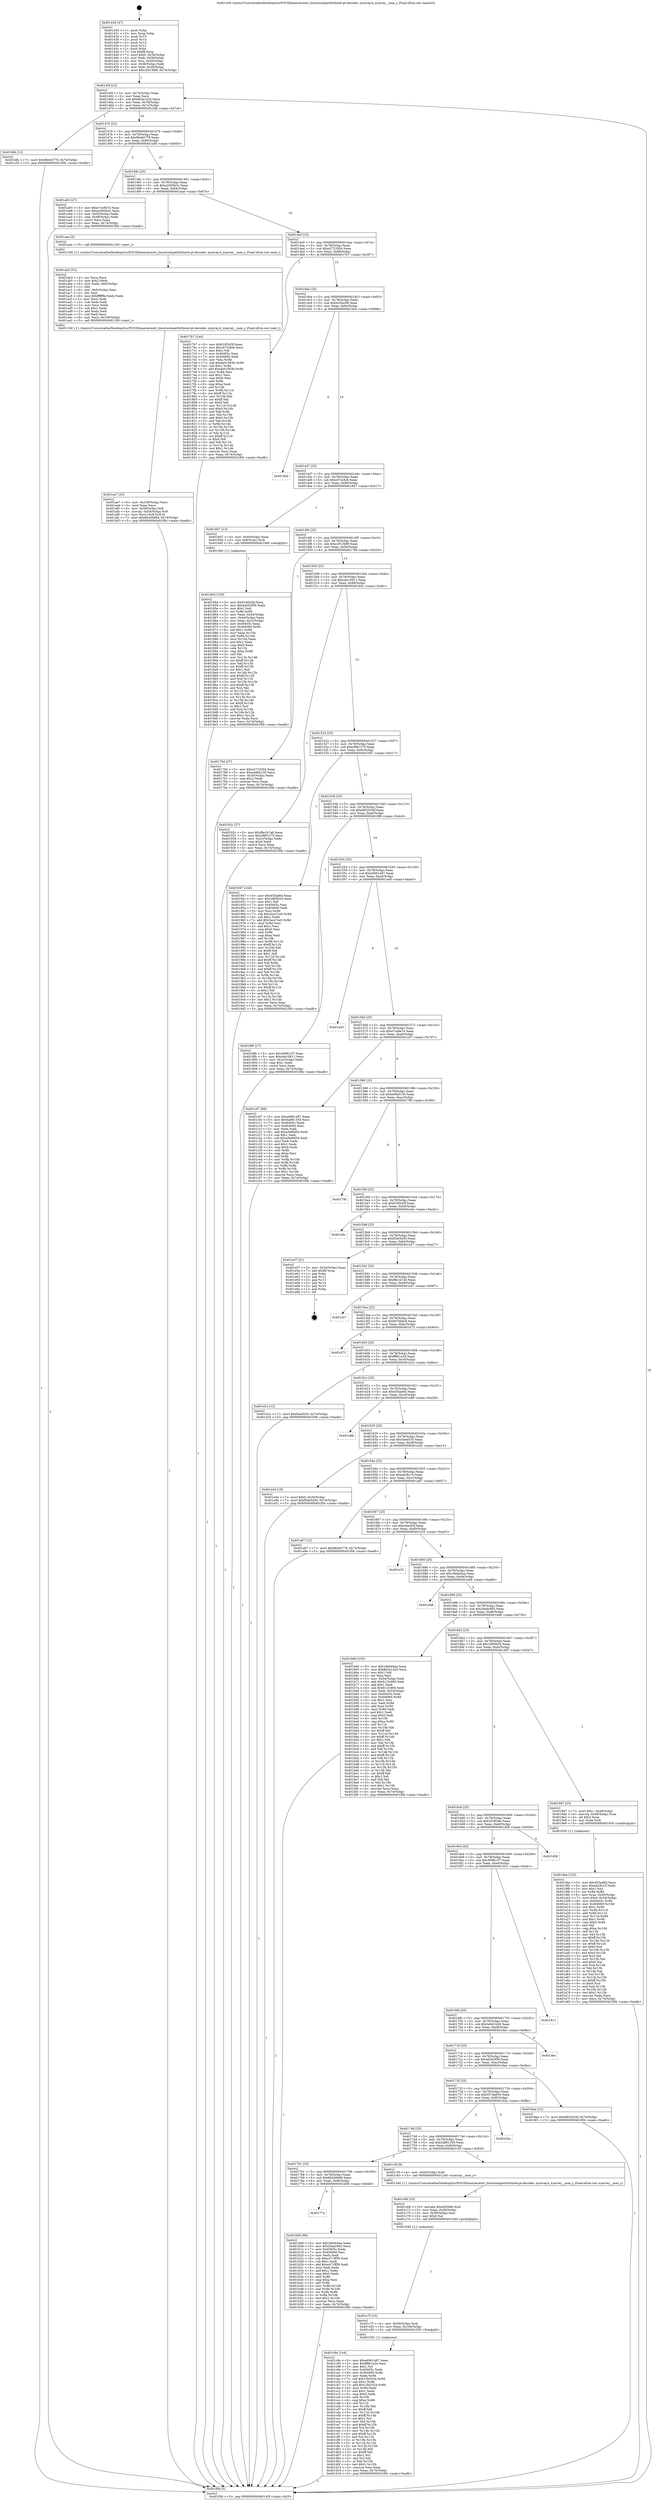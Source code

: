 digraph "0x401430" {
  label = "0x401430 (/mnt/c/Users/mathe/Desktop/tcc/POCII/binaries/extr_linuxtoolsperfutilintel-pt-decoder..xyarray.h_xyarray__max_y_Final-ollvm.out::main(0))"
  labelloc = "t"
  node[shape=record]

  Entry [label="",width=0.3,height=0.3,shape=circle,fillcolor=black,style=filled]
  "0x40145f" [label="{
     0x40145f [23]\l
     | [instrs]\l
     &nbsp;&nbsp;0x40145f \<+3\>: mov -0x74(%rbp),%eax\l
     &nbsp;&nbsp;0x401462 \<+2\>: mov %eax,%ecx\l
     &nbsp;&nbsp;0x401464 \<+6\>: sub $0x8b3e1425,%ecx\l
     &nbsp;&nbsp;0x40146a \<+3\>: mov %eax,-0x78(%rbp)\l
     &nbsp;&nbsp;0x40146d \<+3\>: mov %ecx,-0x7c(%rbp)\l
     &nbsp;&nbsp;0x401470 \<+6\>: je 0000000000401bfb \<main+0x7cb\>\l
  }"]
  "0x401bfb" [label="{
     0x401bfb [12]\l
     | [instrs]\l
     &nbsp;&nbsp;0x401bfb \<+7\>: movl $0x96c64778,-0x74(%rbp)\l
     &nbsp;&nbsp;0x401c02 \<+5\>: jmp 0000000000401f0b \<main+0xadb\>\l
  }"]
  "0x401476" [label="{
     0x401476 [22]\l
     | [instrs]\l
     &nbsp;&nbsp;0x401476 \<+5\>: jmp 000000000040147b \<main+0x4b\>\l
     &nbsp;&nbsp;0x40147b \<+3\>: mov -0x78(%rbp),%eax\l
     &nbsp;&nbsp;0x40147e \<+5\>: sub $0x96c64778,%eax\l
     &nbsp;&nbsp;0x401483 \<+3\>: mov %eax,-0x80(%rbp)\l
     &nbsp;&nbsp;0x401486 \<+6\>: je 0000000000401a93 \<main+0x663\>\l
  }"]
  Exit [label="",width=0.3,height=0.3,shape=circle,fillcolor=black,style=filled,peripheries=2]
  "0x401a93" [label="{
     0x401a93 [27]\l
     | [instrs]\l
     &nbsp;&nbsp;0x401a93 \<+5\>: mov $0xe7ce9e7e,%eax\l
     &nbsp;&nbsp;0x401a98 \<+5\>: mov $0xa2000b3c,%ecx\l
     &nbsp;&nbsp;0x401a9d \<+3\>: mov -0x54(%rbp),%edx\l
     &nbsp;&nbsp;0x401aa0 \<+3\>: cmp -0x48(%rbp),%edx\l
     &nbsp;&nbsp;0x401aa3 \<+3\>: cmovl %ecx,%eax\l
     &nbsp;&nbsp;0x401aa6 \<+3\>: mov %eax,-0x74(%rbp)\l
     &nbsp;&nbsp;0x401aa9 \<+5\>: jmp 0000000000401f0b \<main+0xadb\>\l
  }"]
  "0x40148c" [label="{
     0x40148c [25]\l
     | [instrs]\l
     &nbsp;&nbsp;0x40148c \<+5\>: jmp 0000000000401491 \<main+0x61\>\l
     &nbsp;&nbsp;0x401491 \<+3\>: mov -0x78(%rbp),%eax\l
     &nbsp;&nbsp;0x401494 \<+5\>: sub $0xa2000b3c,%eax\l
     &nbsp;&nbsp;0x401499 \<+6\>: mov %eax,-0x84(%rbp)\l
     &nbsp;&nbsp;0x40149f \<+6\>: je 0000000000401aae \<main+0x67e\>\l
  }"]
  "0x401c8e" [label="{
     0x401c8e [144]\l
     | [instrs]\l
     &nbsp;&nbsp;0x401c8e \<+5\>: mov $0xe6961487,%eax\l
     &nbsp;&nbsp;0x401c93 \<+5\>: mov $0xff8b1a34,%esi\l
     &nbsp;&nbsp;0x401c98 \<+2\>: mov $0x1,%cl\l
     &nbsp;&nbsp;0x401c9a \<+7\>: mov 0x40405c,%edx\l
     &nbsp;&nbsp;0x401ca1 \<+8\>: mov 0x404060,%r8d\l
     &nbsp;&nbsp;0x401ca9 \<+3\>: mov %edx,%r9d\l
     &nbsp;&nbsp;0x401cac \<+7\>: sub $0x15b3324,%r9d\l
     &nbsp;&nbsp;0x401cb3 \<+4\>: sub $0x1,%r9d\l
     &nbsp;&nbsp;0x401cb7 \<+7\>: add $0x15b3324,%r9d\l
     &nbsp;&nbsp;0x401cbe \<+4\>: imul %r9d,%edx\l
     &nbsp;&nbsp;0x401cc2 \<+3\>: and $0x1,%edx\l
     &nbsp;&nbsp;0x401cc5 \<+3\>: cmp $0x0,%edx\l
     &nbsp;&nbsp;0x401cc8 \<+4\>: sete %r10b\l
     &nbsp;&nbsp;0x401ccc \<+4\>: cmp $0xa,%r8d\l
     &nbsp;&nbsp;0x401cd0 \<+4\>: setl %r11b\l
     &nbsp;&nbsp;0x401cd4 \<+3\>: mov %r10b,%bl\l
     &nbsp;&nbsp;0x401cd7 \<+3\>: xor $0xff,%bl\l
     &nbsp;&nbsp;0x401cda \<+3\>: mov %r11b,%r14b\l
     &nbsp;&nbsp;0x401cdd \<+4\>: xor $0xff,%r14b\l
     &nbsp;&nbsp;0x401ce1 \<+3\>: xor $0x1,%cl\l
     &nbsp;&nbsp;0x401ce4 \<+3\>: mov %bl,%r15b\l
     &nbsp;&nbsp;0x401ce7 \<+4\>: and $0xff,%r15b\l
     &nbsp;&nbsp;0x401ceb \<+3\>: and %cl,%r10b\l
     &nbsp;&nbsp;0x401cee \<+3\>: mov %r14b,%r12b\l
     &nbsp;&nbsp;0x401cf1 \<+4\>: and $0xff,%r12b\l
     &nbsp;&nbsp;0x401cf5 \<+3\>: and %cl,%r11b\l
     &nbsp;&nbsp;0x401cf8 \<+3\>: or %r10b,%r15b\l
     &nbsp;&nbsp;0x401cfb \<+3\>: or %r11b,%r12b\l
     &nbsp;&nbsp;0x401cfe \<+3\>: xor %r12b,%r15b\l
     &nbsp;&nbsp;0x401d01 \<+3\>: or %r14b,%bl\l
     &nbsp;&nbsp;0x401d04 \<+3\>: xor $0xff,%bl\l
     &nbsp;&nbsp;0x401d07 \<+3\>: or $0x1,%cl\l
     &nbsp;&nbsp;0x401d0a \<+2\>: and %cl,%bl\l
     &nbsp;&nbsp;0x401d0c \<+3\>: or %bl,%r15b\l
     &nbsp;&nbsp;0x401d0f \<+4\>: test $0x1,%r15b\l
     &nbsp;&nbsp;0x401d13 \<+3\>: cmovne %esi,%eax\l
     &nbsp;&nbsp;0x401d16 \<+3\>: mov %eax,-0x74(%rbp)\l
     &nbsp;&nbsp;0x401d19 \<+5\>: jmp 0000000000401f0b \<main+0xadb\>\l
  }"]
  "0x401aae" [label="{
     0x401aae [5]\l
     | [instrs]\l
     &nbsp;&nbsp;0x401aae \<+5\>: call 0000000000401160 \<next_i\>\l
     | [calls]\l
     &nbsp;&nbsp;0x401160 \{1\} (/mnt/c/Users/mathe/Desktop/tcc/POCII/binaries/extr_linuxtoolsperfutilintel-pt-decoder..xyarray.h_xyarray__max_y_Final-ollvm.out::next_i)\l
  }"]
  "0x4014a5" [label="{
     0x4014a5 [25]\l
     | [instrs]\l
     &nbsp;&nbsp;0x4014a5 \<+5\>: jmp 00000000004014aa \<main+0x7a\>\l
     &nbsp;&nbsp;0x4014aa \<+3\>: mov -0x78(%rbp),%eax\l
     &nbsp;&nbsp;0x4014ad \<+5\>: sub $0xa2723304,%eax\l
     &nbsp;&nbsp;0x4014b2 \<+6\>: mov %eax,-0x88(%rbp)\l
     &nbsp;&nbsp;0x4014b8 \<+6\>: je 00000000004017b7 \<main+0x387\>\l
  }"]
  "0x401c7f" [label="{
     0x401c7f [15]\l
     | [instrs]\l
     &nbsp;&nbsp;0x401c7f \<+4\>: mov -0x50(%rbp),%rdi\l
     &nbsp;&nbsp;0x401c83 \<+6\>: mov %eax,-0x104(%rbp)\l
     &nbsp;&nbsp;0x401c89 \<+5\>: call 0000000000401030 \<free@plt\>\l
     | [calls]\l
     &nbsp;&nbsp;0x401030 \{1\} (unknown)\l
  }"]
  "0x4017b7" [label="{
     0x4017b7 [144]\l
     | [instrs]\l
     &nbsp;&nbsp;0x4017b7 \<+5\>: mov $0xf10f2d3f,%eax\l
     &nbsp;&nbsp;0x4017bc \<+5\>: mov $0xc07cc8c6,%ecx\l
     &nbsp;&nbsp;0x4017c1 \<+2\>: mov $0x1,%dl\l
     &nbsp;&nbsp;0x4017c3 \<+7\>: mov 0x40405c,%esi\l
     &nbsp;&nbsp;0x4017ca \<+7\>: mov 0x404060,%edi\l
     &nbsp;&nbsp;0x4017d1 \<+3\>: mov %esi,%r8d\l
     &nbsp;&nbsp;0x4017d4 \<+7\>: sub $0xab01063b,%r8d\l
     &nbsp;&nbsp;0x4017db \<+4\>: sub $0x1,%r8d\l
     &nbsp;&nbsp;0x4017df \<+7\>: add $0xab01063b,%r8d\l
     &nbsp;&nbsp;0x4017e6 \<+4\>: imul %r8d,%esi\l
     &nbsp;&nbsp;0x4017ea \<+3\>: and $0x1,%esi\l
     &nbsp;&nbsp;0x4017ed \<+3\>: cmp $0x0,%esi\l
     &nbsp;&nbsp;0x4017f0 \<+4\>: sete %r9b\l
     &nbsp;&nbsp;0x4017f4 \<+3\>: cmp $0xa,%edi\l
     &nbsp;&nbsp;0x4017f7 \<+4\>: setl %r10b\l
     &nbsp;&nbsp;0x4017fb \<+3\>: mov %r9b,%r11b\l
     &nbsp;&nbsp;0x4017fe \<+4\>: xor $0xff,%r11b\l
     &nbsp;&nbsp;0x401802 \<+3\>: mov %r10b,%bl\l
     &nbsp;&nbsp;0x401805 \<+3\>: xor $0xff,%bl\l
     &nbsp;&nbsp;0x401808 \<+3\>: xor $0x0,%dl\l
     &nbsp;&nbsp;0x40180b \<+3\>: mov %r11b,%r14b\l
     &nbsp;&nbsp;0x40180e \<+4\>: and $0x0,%r14b\l
     &nbsp;&nbsp;0x401812 \<+3\>: and %dl,%r9b\l
     &nbsp;&nbsp;0x401815 \<+3\>: mov %bl,%r15b\l
     &nbsp;&nbsp;0x401818 \<+4\>: and $0x0,%r15b\l
     &nbsp;&nbsp;0x40181c \<+3\>: and %dl,%r10b\l
     &nbsp;&nbsp;0x40181f \<+3\>: or %r9b,%r14b\l
     &nbsp;&nbsp;0x401822 \<+3\>: or %r10b,%r15b\l
     &nbsp;&nbsp;0x401825 \<+3\>: xor %r15b,%r14b\l
     &nbsp;&nbsp;0x401828 \<+3\>: or %bl,%r11b\l
     &nbsp;&nbsp;0x40182b \<+4\>: xor $0xff,%r11b\l
     &nbsp;&nbsp;0x40182f \<+3\>: or $0x0,%dl\l
     &nbsp;&nbsp;0x401832 \<+3\>: and %dl,%r11b\l
     &nbsp;&nbsp;0x401835 \<+3\>: or %r11b,%r14b\l
     &nbsp;&nbsp;0x401838 \<+4\>: test $0x1,%r14b\l
     &nbsp;&nbsp;0x40183c \<+3\>: cmovne %ecx,%eax\l
     &nbsp;&nbsp;0x40183f \<+3\>: mov %eax,-0x74(%rbp)\l
     &nbsp;&nbsp;0x401842 \<+5\>: jmp 0000000000401f0b \<main+0xadb\>\l
  }"]
  "0x4014be" [label="{
     0x4014be [25]\l
     | [instrs]\l
     &nbsp;&nbsp;0x4014be \<+5\>: jmp 00000000004014c3 \<main+0x93\>\l
     &nbsp;&nbsp;0x4014c3 \<+3\>: mov -0x78(%rbp),%eax\l
     &nbsp;&nbsp;0x4014c6 \<+5\>: sub $0xbcf3ec08,%eax\l
     &nbsp;&nbsp;0x4014cb \<+6\>: mov %eax,-0x8c(%rbp)\l
     &nbsp;&nbsp;0x4014d1 \<+6\>: je 0000000000401dcd \<main+0x99d\>\l
  }"]
  "0x401c68" [label="{
     0x401c68 [23]\l
     | [instrs]\l
     &nbsp;&nbsp;0x401c68 \<+10\>: movabs $0x4020d6,%rdi\l
     &nbsp;&nbsp;0x401c72 \<+3\>: mov %eax,-0x58(%rbp)\l
     &nbsp;&nbsp;0x401c75 \<+3\>: mov -0x58(%rbp),%esi\l
     &nbsp;&nbsp;0x401c78 \<+2\>: mov $0x0,%al\l
     &nbsp;&nbsp;0x401c7a \<+5\>: call 0000000000401040 \<printf@plt\>\l
     | [calls]\l
     &nbsp;&nbsp;0x401040 \{1\} (unknown)\l
  }"]
  "0x401dcd" [label="{
     0x401dcd\l
  }", style=dashed]
  "0x4014d7" [label="{
     0x4014d7 [25]\l
     | [instrs]\l
     &nbsp;&nbsp;0x4014d7 \<+5\>: jmp 00000000004014dc \<main+0xac\>\l
     &nbsp;&nbsp;0x4014dc \<+3\>: mov -0x78(%rbp),%eax\l
     &nbsp;&nbsp;0x4014df \<+5\>: sub $0xc07cc8c6,%eax\l
     &nbsp;&nbsp;0x4014e4 \<+6\>: mov %eax,-0x90(%rbp)\l
     &nbsp;&nbsp;0x4014ea \<+6\>: je 0000000000401847 \<main+0x417\>\l
  }"]
  "0x40177a" [label="{
     0x40177a\l
  }", style=dashed]
  "0x401847" [label="{
     0x401847 [13]\l
     | [instrs]\l
     &nbsp;&nbsp;0x401847 \<+4\>: mov -0x40(%rbp),%rax\l
     &nbsp;&nbsp;0x40184b \<+4\>: mov 0x8(%rax),%rdi\l
     &nbsp;&nbsp;0x40184f \<+5\>: call 0000000000401060 \<atoi@plt\>\l
     | [calls]\l
     &nbsp;&nbsp;0x401060 \{1\} (unknown)\l
  }"]
  "0x4014f0" [label="{
     0x4014f0 [25]\l
     | [instrs]\l
     &nbsp;&nbsp;0x4014f0 \<+5\>: jmp 00000000004014f5 \<main+0xc5\>\l
     &nbsp;&nbsp;0x4014f5 \<+3\>: mov -0x78(%rbp),%eax\l
     &nbsp;&nbsp;0x4014f8 \<+5\>: sub $0xc2913bf9,%eax\l
     &nbsp;&nbsp;0x4014fd \<+6\>: mov %eax,-0x94(%rbp)\l
     &nbsp;&nbsp;0x401503 \<+6\>: je 0000000000401784 \<main+0x354\>\l
  }"]
  "0x401b08" [label="{
     0x401b08 [88]\l
     | [instrs]\l
     &nbsp;&nbsp;0x401b08 \<+5\>: mov $0x18ebb0aa,%eax\l
     &nbsp;&nbsp;0x401b0d \<+5\>: mov $0x29adc993,%ecx\l
     &nbsp;&nbsp;0x401b12 \<+7\>: mov 0x40405c,%edx\l
     &nbsp;&nbsp;0x401b19 \<+7\>: mov 0x404060,%esi\l
     &nbsp;&nbsp;0x401b20 \<+2\>: mov %edx,%edi\l
     &nbsp;&nbsp;0x401b22 \<+6\>: sub $0xe471ff59,%edi\l
     &nbsp;&nbsp;0x401b28 \<+3\>: sub $0x1,%edi\l
     &nbsp;&nbsp;0x401b2b \<+6\>: add $0xe471ff59,%edi\l
     &nbsp;&nbsp;0x401b31 \<+3\>: imul %edi,%edx\l
     &nbsp;&nbsp;0x401b34 \<+3\>: and $0x1,%edx\l
     &nbsp;&nbsp;0x401b37 \<+3\>: cmp $0x0,%edx\l
     &nbsp;&nbsp;0x401b3a \<+4\>: sete %r8b\l
     &nbsp;&nbsp;0x401b3e \<+3\>: cmp $0xa,%esi\l
     &nbsp;&nbsp;0x401b41 \<+4\>: setl %r9b\l
     &nbsp;&nbsp;0x401b45 \<+3\>: mov %r8b,%r10b\l
     &nbsp;&nbsp;0x401b48 \<+3\>: and %r9b,%r10b\l
     &nbsp;&nbsp;0x401b4b \<+3\>: xor %r9b,%r8b\l
     &nbsp;&nbsp;0x401b4e \<+3\>: or %r8b,%r10b\l
     &nbsp;&nbsp;0x401b51 \<+4\>: test $0x1,%r10b\l
     &nbsp;&nbsp;0x401b55 \<+3\>: cmovne %ecx,%eax\l
     &nbsp;&nbsp;0x401b58 \<+3\>: mov %eax,-0x74(%rbp)\l
     &nbsp;&nbsp;0x401b5b \<+5\>: jmp 0000000000401f0b \<main+0xadb\>\l
  }"]
  "0x401784" [label="{
     0x401784 [27]\l
     | [instrs]\l
     &nbsp;&nbsp;0x401784 \<+5\>: mov $0xa2723304,%eax\l
     &nbsp;&nbsp;0x401789 \<+5\>: mov $0xee9bd130,%ecx\l
     &nbsp;&nbsp;0x40178e \<+3\>: mov -0x30(%rbp),%edx\l
     &nbsp;&nbsp;0x401791 \<+3\>: cmp $0x2,%edx\l
     &nbsp;&nbsp;0x401794 \<+3\>: cmovne %ecx,%eax\l
     &nbsp;&nbsp;0x401797 \<+3\>: mov %eax,-0x74(%rbp)\l
     &nbsp;&nbsp;0x40179a \<+5\>: jmp 0000000000401f0b \<main+0xadb\>\l
  }"]
  "0x401509" [label="{
     0x401509 [25]\l
     | [instrs]\l
     &nbsp;&nbsp;0x401509 \<+5\>: jmp 000000000040150e \<main+0xde\>\l
     &nbsp;&nbsp;0x40150e \<+3\>: mov -0x78(%rbp),%eax\l
     &nbsp;&nbsp;0x401511 \<+5\>: sub $0xcde10811,%eax\l
     &nbsp;&nbsp;0x401516 \<+6\>: mov %eax,-0x98(%rbp)\l
     &nbsp;&nbsp;0x40151c \<+6\>: je 000000000040192c \<main+0x4fc\>\l
  }"]
  "0x401f0b" [label="{
     0x401f0b [5]\l
     | [instrs]\l
     &nbsp;&nbsp;0x401f0b \<+5\>: jmp 000000000040145f \<main+0x2f\>\l
  }"]
  "0x401430" [label="{
     0x401430 [47]\l
     | [instrs]\l
     &nbsp;&nbsp;0x401430 \<+1\>: push %rbp\l
     &nbsp;&nbsp;0x401431 \<+3\>: mov %rsp,%rbp\l
     &nbsp;&nbsp;0x401434 \<+2\>: push %r15\l
     &nbsp;&nbsp;0x401436 \<+2\>: push %r14\l
     &nbsp;&nbsp;0x401438 \<+2\>: push %r13\l
     &nbsp;&nbsp;0x40143a \<+2\>: push %r12\l
     &nbsp;&nbsp;0x40143c \<+1\>: push %rbx\l
     &nbsp;&nbsp;0x40143d \<+7\>: sub $0xf8,%rsp\l
     &nbsp;&nbsp;0x401444 \<+7\>: movl $0x0,-0x34(%rbp)\l
     &nbsp;&nbsp;0x40144b \<+3\>: mov %edi,-0x38(%rbp)\l
     &nbsp;&nbsp;0x40144e \<+4\>: mov %rsi,-0x40(%rbp)\l
     &nbsp;&nbsp;0x401452 \<+3\>: mov -0x38(%rbp),%edi\l
     &nbsp;&nbsp;0x401455 \<+3\>: mov %edi,-0x30(%rbp)\l
     &nbsp;&nbsp;0x401458 \<+7\>: movl $0xc2913bf9,-0x74(%rbp)\l
  }"]
  "0x401854" [label="{
     0x401854 [150]\l
     | [instrs]\l
     &nbsp;&nbsp;0x401854 \<+5\>: mov $0xf10f2d3f,%ecx\l
     &nbsp;&nbsp;0x401859 \<+5\>: mov $0x4d2b3f59,%edx\l
     &nbsp;&nbsp;0x40185e \<+3\>: mov $0x1,%sil\l
     &nbsp;&nbsp;0x401861 \<+3\>: xor %r8d,%r8d\l
     &nbsp;&nbsp;0x401864 \<+3\>: mov %eax,-0x44(%rbp)\l
     &nbsp;&nbsp;0x401867 \<+3\>: mov -0x44(%rbp),%eax\l
     &nbsp;&nbsp;0x40186a \<+3\>: mov %eax,-0x2c(%rbp)\l
     &nbsp;&nbsp;0x40186d \<+7\>: mov 0x40405c,%eax\l
     &nbsp;&nbsp;0x401874 \<+8\>: mov 0x404060,%r9d\l
     &nbsp;&nbsp;0x40187c \<+4\>: sub $0x1,%r8d\l
     &nbsp;&nbsp;0x401880 \<+3\>: mov %eax,%r10d\l
     &nbsp;&nbsp;0x401883 \<+3\>: add %r8d,%r10d\l
     &nbsp;&nbsp;0x401886 \<+4\>: imul %r10d,%eax\l
     &nbsp;&nbsp;0x40188a \<+3\>: and $0x1,%eax\l
     &nbsp;&nbsp;0x40188d \<+3\>: cmp $0x0,%eax\l
     &nbsp;&nbsp;0x401890 \<+4\>: sete %r11b\l
     &nbsp;&nbsp;0x401894 \<+4\>: cmp $0xa,%r9d\l
     &nbsp;&nbsp;0x401898 \<+3\>: setl %bl\l
     &nbsp;&nbsp;0x40189b \<+3\>: mov %r11b,%r14b\l
     &nbsp;&nbsp;0x40189e \<+4\>: xor $0xff,%r14b\l
     &nbsp;&nbsp;0x4018a2 \<+3\>: mov %bl,%r15b\l
     &nbsp;&nbsp;0x4018a5 \<+4\>: xor $0xff,%r15b\l
     &nbsp;&nbsp;0x4018a9 \<+4\>: xor $0x1,%sil\l
     &nbsp;&nbsp;0x4018ad \<+3\>: mov %r14b,%r12b\l
     &nbsp;&nbsp;0x4018b0 \<+4\>: and $0xff,%r12b\l
     &nbsp;&nbsp;0x4018b4 \<+3\>: and %sil,%r11b\l
     &nbsp;&nbsp;0x4018b7 \<+3\>: mov %r15b,%r13b\l
     &nbsp;&nbsp;0x4018ba \<+4\>: and $0xff,%r13b\l
     &nbsp;&nbsp;0x4018be \<+3\>: and %sil,%bl\l
     &nbsp;&nbsp;0x4018c1 \<+3\>: or %r11b,%r12b\l
     &nbsp;&nbsp;0x4018c4 \<+3\>: or %bl,%r13b\l
     &nbsp;&nbsp;0x4018c7 \<+3\>: xor %r13b,%r12b\l
     &nbsp;&nbsp;0x4018ca \<+3\>: or %r15b,%r14b\l
     &nbsp;&nbsp;0x4018cd \<+4\>: xor $0xff,%r14b\l
     &nbsp;&nbsp;0x4018d1 \<+4\>: or $0x1,%sil\l
     &nbsp;&nbsp;0x4018d5 \<+3\>: and %sil,%r14b\l
     &nbsp;&nbsp;0x4018d8 \<+3\>: or %r14b,%r12b\l
     &nbsp;&nbsp;0x4018db \<+4\>: test $0x1,%r12b\l
     &nbsp;&nbsp;0x4018df \<+3\>: cmovne %edx,%ecx\l
     &nbsp;&nbsp;0x4018e2 \<+3\>: mov %ecx,-0x74(%rbp)\l
     &nbsp;&nbsp;0x4018e5 \<+5\>: jmp 0000000000401f0b \<main+0xadb\>\l
  }"]
  "0x401761" [label="{
     0x401761 [25]\l
     | [instrs]\l
     &nbsp;&nbsp;0x401761 \<+5\>: jmp 0000000000401766 \<main+0x336\>\l
     &nbsp;&nbsp;0x401766 \<+3\>: mov -0x78(%rbp),%eax\l
     &nbsp;&nbsp;0x401769 \<+5\>: sub $0x6b43669d,%eax\l
     &nbsp;&nbsp;0x40176e \<+6\>: mov %eax,-0xf8(%rbp)\l
     &nbsp;&nbsp;0x401774 \<+6\>: je 0000000000401b08 \<main+0x6d8\>\l
  }"]
  "0x40192c" [label="{
     0x40192c [27]\l
     | [instrs]\l
     &nbsp;&nbsp;0x40192c \<+5\>: mov $0xf8e1b7a6,%eax\l
     &nbsp;&nbsp;0x401931 \<+5\>: mov $0xcf981375,%ecx\l
     &nbsp;&nbsp;0x401936 \<+3\>: mov -0x2c(%rbp),%edx\l
     &nbsp;&nbsp;0x401939 \<+3\>: cmp $0x0,%edx\l
     &nbsp;&nbsp;0x40193c \<+3\>: cmove %ecx,%eax\l
     &nbsp;&nbsp;0x40193f \<+3\>: mov %eax,-0x74(%rbp)\l
     &nbsp;&nbsp;0x401942 \<+5\>: jmp 0000000000401f0b \<main+0xadb\>\l
  }"]
  "0x401522" [label="{
     0x401522 [25]\l
     | [instrs]\l
     &nbsp;&nbsp;0x401522 \<+5\>: jmp 0000000000401527 \<main+0xf7\>\l
     &nbsp;&nbsp;0x401527 \<+3\>: mov -0x78(%rbp),%eax\l
     &nbsp;&nbsp;0x40152a \<+5\>: sub $0xcf981375,%eax\l
     &nbsp;&nbsp;0x40152f \<+6\>: mov %eax,-0x9c(%rbp)\l
     &nbsp;&nbsp;0x401535 \<+6\>: je 0000000000401947 \<main+0x517\>\l
  }"]
  "0x401c5f" [label="{
     0x401c5f [9]\l
     | [instrs]\l
     &nbsp;&nbsp;0x401c5f \<+4\>: mov -0x50(%rbp),%rdi\l
     &nbsp;&nbsp;0x401c63 \<+5\>: call 0000000000401240 \<xyarray__max_y\>\l
     | [calls]\l
     &nbsp;&nbsp;0x401240 \{1\} (/mnt/c/Users/mathe/Desktop/tcc/POCII/binaries/extr_linuxtoolsperfutilintel-pt-decoder..xyarray.h_xyarray__max_y_Final-ollvm.out::xyarray__max_y)\l
  }"]
  "0x401947" [label="{
     0x401947 [144]\l
     | [instrs]\l
     &nbsp;&nbsp;0x401947 \<+5\>: mov $0x455ad6d,%eax\l
     &nbsp;&nbsp;0x40194c \<+5\>: mov $0x2df5fd34,%ecx\l
     &nbsp;&nbsp;0x401951 \<+2\>: mov $0x1,%dl\l
     &nbsp;&nbsp;0x401953 \<+7\>: mov 0x40405c,%esi\l
     &nbsp;&nbsp;0x40195a \<+7\>: mov 0x404060,%edi\l
     &nbsp;&nbsp;0x401961 \<+3\>: mov %esi,%r8d\l
     &nbsp;&nbsp;0x401964 \<+7\>: sub $0x3ace7ce0,%r8d\l
     &nbsp;&nbsp;0x40196b \<+4\>: sub $0x1,%r8d\l
     &nbsp;&nbsp;0x40196f \<+7\>: add $0x3ace7ce0,%r8d\l
     &nbsp;&nbsp;0x401976 \<+4\>: imul %r8d,%esi\l
     &nbsp;&nbsp;0x40197a \<+3\>: and $0x1,%esi\l
     &nbsp;&nbsp;0x40197d \<+3\>: cmp $0x0,%esi\l
     &nbsp;&nbsp;0x401980 \<+4\>: sete %r9b\l
     &nbsp;&nbsp;0x401984 \<+3\>: cmp $0xa,%edi\l
     &nbsp;&nbsp;0x401987 \<+4\>: setl %r10b\l
     &nbsp;&nbsp;0x40198b \<+3\>: mov %r9b,%r11b\l
     &nbsp;&nbsp;0x40198e \<+4\>: xor $0xff,%r11b\l
     &nbsp;&nbsp;0x401992 \<+3\>: mov %r10b,%bl\l
     &nbsp;&nbsp;0x401995 \<+3\>: xor $0xff,%bl\l
     &nbsp;&nbsp;0x401998 \<+3\>: xor $0x1,%dl\l
     &nbsp;&nbsp;0x40199b \<+3\>: mov %r11b,%r14b\l
     &nbsp;&nbsp;0x40199e \<+4\>: and $0xff,%r14b\l
     &nbsp;&nbsp;0x4019a2 \<+3\>: and %dl,%r9b\l
     &nbsp;&nbsp;0x4019a5 \<+3\>: mov %bl,%r15b\l
     &nbsp;&nbsp;0x4019a8 \<+4\>: and $0xff,%r15b\l
     &nbsp;&nbsp;0x4019ac \<+3\>: and %dl,%r10b\l
     &nbsp;&nbsp;0x4019af \<+3\>: or %r9b,%r14b\l
     &nbsp;&nbsp;0x4019b2 \<+3\>: or %r10b,%r15b\l
     &nbsp;&nbsp;0x4019b5 \<+3\>: xor %r15b,%r14b\l
     &nbsp;&nbsp;0x4019b8 \<+3\>: or %bl,%r11b\l
     &nbsp;&nbsp;0x4019bb \<+4\>: xor $0xff,%r11b\l
     &nbsp;&nbsp;0x4019bf \<+3\>: or $0x1,%dl\l
     &nbsp;&nbsp;0x4019c2 \<+3\>: and %dl,%r11b\l
     &nbsp;&nbsp;0x4019c5 \<+3\>: or %r11b,%r14b\l
     &nbsp;&nbsp;0x4019c8 \<+4\>: test $0x1,%r14b\l
     &nbsp;&nbsp;0x4019cc \<+3\>: cmovne %ecx,%eax\l
     &nbsp;&nbsp;0x4019cf \<+3\>: mov %eax,-0x74(%rbp)\l
     &nbsp;&nbsp;0x4019d2 \<+5\>: jmp 0000000000401f0b \<main+0xadb\>\l
  }"]
  "0x40153b" [label="{
     0x40153b [25]\l
     | [instrs]\l
     &nbsp;&nbsp;0x40153b \<+5\>: jmp 0000000000401540 \<main+0x110\>\l
     &nbsp;&nbsp;0x401540 \<+3\>: mov -0x78(%rbp),%eax\l
     &nbsp;&nbsp;0x401543 \<+5\>: sub $0xd832034f,%eax\l
     &nbsp;&nbsp;0x401548 \<+6\>: mov %eax,-0xa0(%rbp)\l
     &nbsp;&nbsp;0x40154e \<+6\>: je 00000000004018f6 \<main+0x4c6\>\l
  }"]
  "0x401748" [label="{
     0x401748 [25]\l
     | [instrs]\l
     &nbsp;&nbsp;0x401748 \<+5\>: jmp 000000000040174d \<main+0x31d\>\l
     &nbsp;&nbsp;0x40174d \<+3\>: mov -0x78(%rbp),%eax\l
     &nbsp;&nbsp;0x401750 \<+5\>: sub $0x5a891330,%eax\l
     &nbsp;&nbsp;0x401755 \<+6\>: mov %eax,-0xf4(%rbp)\l
     &nbsp;&nbsp;0x40175b \<+6\>: je 0000000000401c5f \<main+0x82f\>\l
  }"]
  "0x4018f6" [label="{
     0x4018f6 [27]\l
     | [instrs]\l
     &nbsp;&nbsp;0x4018f6 \<+5\>: mov $0x3696c1f7,%eax\l
     &nbsp;&nbsp;0x4018fb \<+5\>: mov $0xcde10811,%ecx\l
     &nbsp;&nbsp;0x401900 \<+3\>: mov -0x2c(%rbp),%edx\l
     &nbsp;&nbsp;0x401903 \<+3\>: cmp $0x1,%edx\l
     &nbsp;&nbsp;0x401906 \<+3\>: cmovl %ecx,%eax\l
     &nbsp;&nbsp;0x401909 \<+3\>: mov %eax,-0x74(%rbp)\l
     &nbsp;&nbsp;0x40190c \<+5\>: jmp 0000000000401f0b \<main+0xadb\>\l
  }"]
  "0x401554" [label="{
     0x401554 [25]\l
     | [instrs]\l
     &nbsp;&nbsp;0x401554 \<+5\>: jmp 0000000000401559 \<main+0x129\>\l
     &nbsp;&nbsp;0x401559 \<+3\>: mov -0x78(%rbp),%eax\l
     &nbsp;&nbsp;0x40155c \<+5\>: sub $0xe6961487,%eax\l
     &nbsp;&nbsp;0x401561 \<+6\>: mov %eax,-0xa4(%rbp)\l
     &nbsp;&nbsp;0x401567 \<+6\>: je 0000000000401ed5 \<main+0xaa5\>\l
  }"]
  "0x401d2a" [label="{
     0x401d2a\l
  }", style=dashed]
  "0x401ed5" [label="{
     0x401ed5\l
  }", style=dashed]
  "0x40156d" [label="{
     0x40156d [25]\l
     | [instrs]\l
     &nbsp;&nbsp;0x40156d \<+5\>: jmp 0000000000401572 \<main+0x142\>\l
     &nbsp;&nbsp;0x401572 \<+3\>: mov -0x78(%rbp),%eax\l
     &nbsp;&nbsp;0x401575 \<+5\>: sub $0xe7ce9e7e,%eax\l
     &nbsp;&nbsp;0x40157a \<+6\>: mov %eax,-0xa8(%rbp)\l
     &nbsp;&nbsp;0x401580 \<+6\>: je 0000000000401c07 \<main+0x7d7\>\l
  }"]
  "0x401ae7" [label="{
     0x401ae7 [33]\l
     | [instrs]\l
     &nbsp;&nbsp;0x401ae7 \<+6\>: mov -0x100(%rbp),%ecx\l
     &nbsp;&nbsp;0x401aed \<+3\>: imul %eax,%ecx\l
     &nbsp;&nbsp;0x401af0 \<+4\>: mov -0x50(%rbp),%r8\l
     &nbsp;&nbsp;0x401af4 \<+4\>: movslq -0x54(%rbp),%r9\l
     &nbsp;&nbsp;0x401af8 \<+4\>: mov %ecx,(%r8,%r9,4)\l
     &nbsp;&nbsp;0x401afc \<+7\>: movl $0x6b43669d,-0x74(%rbp)\l
     &nbsp;&nbsp;0x401b03 \<+5\>: jmp 0000000000401f0b \<main+0xadb\>\l
  }"]
  "0x401c07" [label="{
     0x401c07 [88]\l
     | [instrs]\l
     &nbsp;&nbsp;0x401c07 \<+5\>: mov $0xe6961487,%eax\l
     &nbsp;&nbsp;0x401c0c \<+5\>: mov $0x5a891330,%ecx\l
     &nbsp;&nbsp;0x401c11 \<+7\>: mov 0x40405c,%edx\l
     &nbsp;&nbsp;0x401c18 \<+7\>: mov 0x404060,%esi\l
     &nbsp;&nbsp;0x401c1f \<+2\>: mov %edx,%edi\l
     &nbsp;&nbsp;0x401c21 \<+6\>: add $0xa5e6fd54,%edi\l
     &nbsp;&nbsp;0x401c27 \<+3\>: sub $0x1,%edi\l
     &nbsp;&nbsp;0x401c2a \<+6\>: sub $0xa5e6fd54,%edi\l
     &nbsp;&nbsp;0x401c30 \<+3\>: imul %edi,%edx\l
     &nbsp;&nbsp;0x401c33 \<+3\>: and $0x1,%edx\l
     &nbsp;&nbsp;0x401c36 \<+3\>: cmp $0x0,%edx\l
     &nbsp;&nbsp;0x401c39 \<+4\>: sete %r8b\l
     &nbsp;&nbsp;0x401c3d \<+3\>: cmp $0xa,%esi\l
     &nbsp;&nbsp;0x401c40 \<+4\>: setl %r9b\l
     &nbsp;&nbsp;0x401c44 \<+3\>: mov %r8b,%r10b\l
     &nbsp;&nbsp;0x401c47 \<+3\>: and %r9b,%r10b\l
     &nbsp;&nbsp;0x401c4a \<+3\>: xor %r9b,%r8b\l
     &nbsp;&nbsp;0x401c4d \<+3\>: or %r8b,%r10b\l
     &nbsp;&nbsp;0x401c50 \<+4\>: test $0x1,%r10b\l
     &nbsp;&nbsp;0x401c54 \<+3\>: cmovne %ecx,%eax\l
     &nbsp;&nbsp;0x401c57 \<+3\>: mov %eax,-0x74(%rbp)\l
     &nbsp;&nbsp;0x401c5a \<+5\>: jmp 0000000000401f0b \<main+0xadb\>\l
  }"]
  "0x401586" [label="{
     0x401586 [25]\l
     | [instrs]\l
     &nbsp;&nbsp;0x401586 \<+5\>: jmp 000000000040158b \<main+0x15b\>\l
     &nbsp;&nbsp;0x40158b \<+3\>: mov -0x78(%rbp),%eax\l
     &nbsp;&nbsp;0x40158e \<+5\>: sub $0xee9bd130,%eax\l
     &nbsp;&nbsp;0x401593 \<+6\>: mov %eax,-0xac(%rbp)\l
     &nbsp;&nbsp;0x401599 \<+6\>: je 000000000040179f \<main+0x36f\>\l
  }"]
  "0x401ab3" [label="{
     0x401ab3 [52]\l
     | [instrs]\l
     &nbsp;&nbsp;0x401ab3 \<+2\>: xor %ecx,%ecx\l
     &nbsp;&nbsp;0x401ab5 \<+5\>: mov $0x2,%edx\l
     &nbsp;&nbsp;0x401aba \<+6\>: mov %edx,-0xfc(%rbp)\l
     &nbsp;&nbsp;0x401ac0 \<+1\>: cltd\l
     &nbsp;&nbsp;0x401ac1 \<+6\>: mov -0xfc(%rbp),%esi\l
     &nbsp;&nbsp;0x401ac7 \<+2\>: idiv %esi\l
     &nbsp;&nbsp;0x401ac9 \<+6\>: imul $0xfffffffe,%edx,%edx\l
     &nbsp;&nbsp;0x401acf \<+2\>: mov %ecx,%edi\l
     &nbsp;&nbsp;0x401ad1 \<+2\>: sub %edx,%edi\l
     &nbsp;&nbsp;0x401ad3 \<+2\>: mov %ecx,%edx\l
     &nbsp;&nbsp;0x401ad5 \<+3\>: sub $0x1,%edx\l
     &nbsp;&nbsp;0x401ad8 \<+2\>: add %edx,%edi\l
     &nbsp;&nbsp;0x401ada \<+2\>: sub %edi,%ecx\l
     &nbsp;&nbsp;0x401adc \<+6\>: mov %ecx,-0x100(%rbp)\l
     &nbsp;&nbsp;0x401ae2 \<+5\>: call 0000000000401160 \<next_i\>\l
     | [calls]\l
     &nbsp;&nbsp;0x401160 \{1\} (/mnt/c/Users/mathe/Desktop/tcc/POCII/binaries/extr_linuxtoolsperfutilintel-pt-decoder..xyarray.h_xyarray__max_y_Final-ollvm.out::next_i)\l
  }"]
  "0x40179f" [label="{
     0x40179f\l
  }", style=dashed]
  "0x40159f" [label="{
     0x40159f [25]\l
     | [instrs]\l
     &nbsp;&nbsp;0x40159f \<+5\>: jmp 00000000004015a4 \<main+0x174\>\l
     &nbsp;&nbsp;0x4015a4 \<+3\>: mov -0x78(%rbp),%eax\l
     &nbsp;&nbsp;0x4015a7 \<+5\>: sub $0xf10f2d3f,%eax\l
     &nbsp;&nbsp;0x4015ac \<+6\>: mov %eax,-0xb0(%rbp)\l
     &nbsp;&nbsp;0x4015b2 \<+6\>: je 0000000000401e6c \<main+0xa3c\>\l
  }"]
  "0x4019ee" [label="{
     0x4019ee [153]\l
     | [instrs]\l
     &nbsp;&nbsp;0x4019ee \<+5\>: mov $0x455ad6d,%ecx\l
     &nbsp;&nbsp;0x4019f3 \<+5\>: mov $0xab28c15,%edx\l
     &nbsp;&nbsp;0x4019f8 \<+3\>: mov $0x1,%sil\l
     &nbsp;&nbsp;0x4019fb \<+3\>: xor %r8d,%r8d\l
     &nbsp;&nbsp;0x4019fe \<+4\>: mov %rax,-0x50(%rbp)\l
     &nbsp;&nbsp;0x401a02 \<+7\>: movl $0x0,-0x54(%rbp)\l
     &nbsp;&nbsp;0x401a09 \<+8\>: mov 0x40405c,%r9d\l
     &nbsp;&nbsp;0x401a11 \<+8\>: mov 0x404060,%r10d\l
     &nbsp;&nbsp;0x401a19 \<+4\>: sub $0x1,%r8d\l
     &nbsp;&nbsp;0x401a1d \<+3\>: mov %r9d,%r11d\l
     &nbsp;&nbsp;0x401a20 \<+3\>: add %r8d,%r11d\l
     &nbsp;&nbsp;0x401a23 \<+4\>: imul %r11d,%r9d\l
     &nbsp;&nbsp;0x401a27 \<+4\>: and $0x1,%r9d\l
     &nbsp;&nbsp;0x401a2b \<+4\>: cmp $0x0,%r9d\l
     &nbsp;&nbsp;0x401a2f \<+3\>: sete %bl\l
     &nbsp;&nbsp;0x401a32 \<+4\>: cmp $0xa,%r10d\l
     &nbsp;&nbsp;0x401a36 \<+4\>: setl %r14b\l
     &nbsp;&nbsp;0x401a3a \<+3\>: mov %bl,%r15b\l
     &nbsp;&nbsp;0x401a3d \<+4\>: xor $0xff,%r15b\l
     &nbsp;&nbsp;0x401a41 \<+3\>: mov %r14b,%r12b\l
     &nbsp;&nbsp;0x401a44 \<+4\>: xor $0xff,%r12b\l
     &nbsp;&nbsp;0x401a48 \<+4\>: xor $0x0,%sil\l
     &nbsp;&nbsp;0x401a4c \<+3\>: mov %r15b,%r13b\l
     &nbsp;&nbsp;0x401a4f \<+4\>: and $0x0,%r13b\l
     &nbsp;&nbsp;0x401a53 \<+3\>: and %sil,%bl\l
     &nbsp;&nbsp;0x401a56 \<+3\>: mov %r12b,%al\l
     &nbsp;&nbsp;0x401a59 \<+2\>: and $0x0,%al\l
     &nbsp;&nbsp;0x401a5b \<+3\>: and %sil,%r14b\l
     &nbsp;&nbsp;0x401a5e \<+3\>: or %bl,%r13b\l
     &nbsp;&nbsp;0x401a61 \<+3\>: or %r14b,%al\l
     &nbsp;&nbsp;0x401a64 \<+3\>: xor %al,%r13b\l
     &nbsp;&nbsp;0x401a67 \<+3\>: or %r12b,%r15b\l
     &nbsp;&nbsp;0x401a6a \<+4\>: xor $0xff,%r15b\l
     &nbsp;&nbsp;0x401a6e \<+4\>: or $0x0,%sil\l
     &nbsp;&nbsp;0x401a72 \<+3\>: and %sil,%r15b\l
     &nbsp;&nbsp;0x401a75 \<+3\>: or %r15b,%r13b\l
     &nbsp;&nbsp;0x401a78 \<+4\>: test $0x1,%r13b\l
     &nbsp;&nbsp;0x401a7c \<+3\>: cmovne %edx,%ecx\l
     &nbsp;&nbsp;0x401a7f \<+3\>: mov %ecx,-0x74(%rbp)\l
     &nbsp;&nbsp;0x401a82 \<+5\>: jmp 0000000000401f0b \<main+0xadb\>\l
  }"]
  "0x401e6c" [label="{
     0x401e6c\l
  }", style=dashed]
  "0x4015b8" [label="{
     0x4015b8 [25]\l
     | [instrs]\l
     &nbsp;&nbsp;0x4015b8 \<+5\>: jmp 00000000004015bd \<main+0x18d\>\l
     &nbsp;&nbsp;0x4015bd \<+3\>: mov -0x78(%rbp),%eax\l
     &nbsp;&nbsp;0x4015c0 \<+5\>: sub $0xf5de5d30,%eax\l
     &nbsp;&nbsp;0x4015c5 \<+6\>: mov %eax,-0xb4(%rbp)\l
     &nbsp;&nbsp;0x4015cb \<+6\>: je 0000000000401e57 \<main+0xa27\>\l
  }"]
  "0x40172f" [label="{
     0x40172f [25]\l
     | [instrs]\l
     &nbsp;&nbsp;0x40172f \<+5\>: jmp 0000000000401734 \<main+0x304\>\l
     &nbsp;&nbsp;0x401734 \<+3\>: mov -0x78(%rbp),%eax\l
     &nbsp;&nbsp;0x401737 \<+5\>: sub $0x557da830,%eax\l
     &nbsp;&nbsp;0x40173c \<+6\>: mov %eax,-0xf0(%rbp)\l
     &nbsp;&nbsp;0x401742 \<+6\>: je 0000000000401d2a \<main+0x8fa\>\l
  }"]
  "0x401e57" [label="{
     0x401e57 [21]\l
     | [instrs]\l
     &nbsp;&nbsp;0x401e57 \<+3\>: mov -0x34(%rbp),%eax\l
     &nbsp;&nbsp;0x401e5a \<+7\>: add $0xf8,%rsp\l
     &nbsp;&nbsp;0x401e61 \<+1\>: pop %rbx\l
     &nbsp;&nbsp;0x401e62 \<+2\>: pop %r12\l
     &nbsp;&nbsp;0x401e64 \<+2\>: pop %r13\l
     &nbsp;&nbsp;0x401e66 \<+2\>: pop %r14\l
     &nbsp;&nbsp;0x401e68 \<+2\>: pop %r15\l
     &nbsp;&nbsp;0x401e6a \<+1\>: pop %rbp\l
     &nbsp;&nbsp;0x401e6b \<+1\>: ret\l
  }"]
  "0x4015d1" [label="{
     0x4015d1 [25]\l
     | [instrs]\l
     &nbsp;&nbsp;0x4015d1 \<+5\>: jmp 00000000004015d6 \<main+0x1a6\>\l
     &nbsp;&nbsp;0x4015d6 \<+3\>: mov -0x78(%rbp),%eax\l
     &nbsp;&nbsp;0x4015d9 \<+5\>: sub $0xf8e1b7a6,%eax\l
     &nbsp;&nbsp;0x4015de \<+6\>: mov %eax,-0xb8(%rbp)\l
     &nbsp;&nbsp;0x4015e4 \<+6\>: je 0000000000401e27 \<main+0x9f7\>\l
  }"]
  "0x4018ea" [label="{
     0x4018ea [12]\l
     | [instrs]\l
     &nbsp;&nbsp;0x4018ea \<+7\>: movl $0xd832034f,-0x74(%rbp)\l
     &nbsp;&nbsp;0x4018f1 \<+5\>: jmp 0000000000401f0b \<main+0xadb\>\l
  }"]
  "0x401e27" [label="{
     0x401e27\l
  }", style=dashed]
  "0x4015ea" [label="{
     0x4015ea [25]\l
     | [instrs]\l
     &nbsp;&nbsp;0x4015ea \<+5\>: jmp 00000000004015ef \<main+0x1bf\>\l
     &nbsp;&nbsp;0x4015ef \<+3\>: mov -0x78(%rbp),%eax\l
     &nbsp;&nbsp;0x4015f2 \<+5\>: sub $0xf970b0c8,%eax\l
     &nbsp;&nbsp;0x4015f7 \<+6\>: mov %eax,-0xbc(%rbp)\l
     &nbsp;&nbsp;0x4015fd \<+6\>: je 0000000000401d73 \<main+0x943\>\l
  }"]
  "0x401716" [label="{
     0x401716 [25]\l
     | [instrs]\l
     &nbsp;&nbsp;0x401716 \<+5\>: jmp 000000000040171b \<main+0x2eb\>\l
     &nbsp;&nbsp;0x40171b \<+3\>: mov -0x78(%rbp),%eax\l
     &nbsp;&nbsp;0x40171e \<+5\>: sub $0x4d2b3f59,%eax\l
     &nbsp;&nbsp;0x401723 \<+6\>: mov %eax,-0xec(%rbp)\l
     &nbsp;&nbsp;0x401729 \<+6\>: je 00000000004018ea \<main+0x4ba\>\l
  }"]
  "0x401d73" [label="{
     0x401d73\l
  }", style=dashed]
  "0x401603" [label="{
     0x401603 [25]\l
     | [instrs]\l
     &nbsp;&nbsp;0x401603 \<+5\>: jmp 0000000000401608 \<main+0x1d8\>\l
     &nbsp;&nbsp;0x401608 \<+3\>: mov -0x78(%rbp),%eax\l
     &nbsp;&nbsp;0x40160b \<+5\>: sub $0xff8b1a34,%eax\l
     &nbsp;&nbsp;0x401610 \<+6\>: mov %eax,-0xc0(%rbp)\l
     &nbsp;&nbsp;0x401616 \<+6\>: je 0000000000401d1e \<main+0x8ee\>\l
  }"]
  "0x401dec" [label="{
     0x401dec\l
  }", style=dashed]
  "0x401d1e" [label="{
     0x401d1e [12]\l
     | [instrs]\l
     &nbsp;&nbsp;0x401d1e \<+7\>: movl $0x5eed535,-0x74(%rbp)\l
     &nbsp;&nbsp;0x401d25 \<+5\>: jmp 0000000000401f0b \<main+0xadb\>\l
  }"]
  "0x40161c" [label="{
     0x40161c [25]\l
     | [instrs]\l
     &nbsp;&nbsp;0x40161c \<+5\>: jmp 0000000000401621 \<main+0x1f1\>\l
     &nbsp;&nbsp;0x401621 \<+3\>: mov -0x78(%rbp),%eax\l
     &nbsp;&nbsp;0x401624 \<+5\>: sub $0x455ad6d,%eax\l
     &nbsp;&nbsp;0x401629 \<+6\>: mov %eax,-0xc4(%rbp)\l
     &nbsp;&nbsp;0x40162f \<+6\>: je 0000000000401e88 \<main+0xa58\>\l
  }"]
  "0x4016fd" [label="{
     0x4016fd [25]\l
     | [instrs]\l
     &nbsp;&nbsp;0x4016fd \<+5\>: jmp 0000000000401702 \<main+0x2d2\>\l
     &nbsp;&nbsp;0x401702 \<+3\>: mov -0x78(%rbp),%eax\l
     &nbsp;&nbsp;0x401705 \<+5\>: sub $0x3e9d1b26,%eax\l
     &nbsp;&nbsp;0x40170a \<+6\>: mov %eax,-0xe8(%rbp)\l
     &nbsp;&nbsp;0x401710 \<+6\>: je 0000000000401dec \<main+0x9bc\>\l
  }"]
  "0x401e88" [label="{
     0x401e88\l
  }", style=dashed]
  "0x401635" [label="{
     0x401635 [25]\l
     | [instrs]\l
     &nbsp;&nbsp;0x401635 \<+5\>: jmp 000000000040163a \<main+0x20a\>\l
     &nbsp;&nbsp;0x40163a \<+3\>: mov -0x78(%rbp),%eax\l
     &nbsp;&nbsp;0x40163d \<+5\>: sub $0x5eed535,%eax\l
     &nbsp;&nbsp;0x401642 \<+6\>: mov %eax,-0xc8(%rbp)\l
     &nbsp;&nbsp;0x401648 \<+6\>: je 0000000000401e44 \<main+0xa14\>\l
  }"]
  "0x401911" [label="{
     0x401911\l
  }", style=dashed]
  "0x401e44" [label="{
     0x401e44 [19]\l
     | [instrs]\l
     &nbsp;&nbsp;0x401e44 \<+7\>: movl $0x0,-0x34(%rbp)\l
     &nbsp;&nbsp;0x401e4b \<+7\>: movl $0xf5de5d30,-0x74(%rbp)\l
     &nbsp;&nbsp;0x401e52 \<+5\>: jmp 0000000000401f0b \<main+0xadb\>\l
  }"]
  "0x40164e" [label="{
     0x40164e [25]\l
     | [instrs]\l
     &nbsp;&nbsp;0x40164e \<+5\>: jmp 0000000000401653 \<main+0x223\>\l
     &nbsp;&nbsp;0x401653 \<+3\>: mov -0x78(%rbp),%eax\l
     &nbsp;&nbsp;0x401656 \<+5\>: sub $0xab28c15,%eax\l
     &nbsp;&nbsp;0x40165b \<+6\>: mov %eax,-0xcc(%rbp)\l
     &nbsp;&nbsp;0x401661 \<+6\>: je 0000000000401a87 \<main+0x657\>\l
  }"]
  "0x4016e4" [label="{
     0x4016e4 [25]\l
     | [instrs]\l
     &nbsp;&nbsp;0x4016e4 \<+5\>: jmp 00000000004016e9 \<main+0x2b9\>\l
     &nbsp;&nbsp;0x4016e9 \<+3\>: mov -0x78(%rbp),%eax\l
     &nbsp;&nbsp;0x4016ec \<+5\>: sub $0x3696c1f7,%eax\l
     &nbsp;&nbsp;0x4016f1 \<+6\>: mov %eax,-0xe4(%rbp)\l
     &nbsp;&nbsp;0x4016f7 \<+6\>: je 0000000000401911 \<main+0x4e1\>\l
  }"]
  "0x401a87" [label="{
     0x401a87 [12]\l
     | [instrs]\l
     &nbsp;&nbsp;0x401a87 \<+7\>: movl $0x96c64778,-0x74(%rbp)\l
     &nbsp;&nbsp;0x401a8e \<+5\>: jmp 0000000000401f0b \<main+0xadb\>\l
  }"]
  "0x401667" [label="{
     0x401667 [25]\l
     | [instrs]\l
     &nbsp;&nbsp;0x401667 \<+5\>: jmp 000000000040166c \<main+0x23c\>\l
     &nbsp;&nbsp;0x40166c \<+3\>: mov -0x78(%rbp),%eax\l
     &nbsp;&nbsp;0x40166f \<+5\>: sub $0xe4ac82f,%eax\l
     &nbsp;&nbsp;0x401674 \<+6\>: mov %eax,-0xd0(%rbp)\l
     &nbsp;&nbsp;0x40167a \<+6\>: je 0000000000401e33 \<main+0xa03\>\l
  }"]
  "0x401d58" [label="{
     0x401d58\l
  }", style=dashed]
  "0x401e33" [label="{
     0x401e33\l
  }", style=dashed]
  "0x401680" [label="{
     0x401680 [25]\l
     | [instrs]\l
     &nbsp;&nbsp;0x401680 \<+5\>: jmp 0000000000401685 \<main+0x255\>\l
     &nbsp;&nbsp;0x401685 \<+3\>: mov -0x78(%rbp),%eax\l
     &nbsp;&nbsp;0x401688 \<+5\>: sub $0x18ebb0aa,%eax\l
     &nbsp;&nbsp;0x40168d \<+6\>: mov %eax,-0xd4(%rbp)\l
     &nbsp;&nbsp;0x401693 \<+6\>: je 0000000000401eb6 \<main+0xa86\>\l
  }"]
  "0x4016cb" [label="{
     0x4016cb [25]\l
     | [instrs]\l
     &nbsp;&nbsp;0x4016cb \<+5\>: jmp 00000000004016d0 \<main+0x2a0\>\l
     &nbsp;&nbsp;0x4016d0 \<+3\>: mov -0x78(%rbp),%eax\l
     &nbsp;&nbsp;0x4016d3 \<+5\>: sub $0x2f1f928e,%eax\l
     &nbsp;&nbsp;0x4016d8 \<+6\>: mov %eax,-0xe0(%rbp)\l
     &nbsp;&nbsp;0x4016de \<+6\>: je 0000000000401d58 \<main+0x928\>\l
  }"]
  "0x401eb6" [label="{
     0x401eb6\l
  }", style=dashed]
  "0x401699" [label="{
     0x401699 [25]\l
     | [instrs]\l
     &nbsp;&nbsp;0x401699 \<+5\>: jmp 000000000040169e \<main+0x26e\>\l
     &nbsp;&nbsp;0x40169e \<+3\>: mov -0x78(%rbp),%eax\l
     &nbsp;&nbsp;0x4016a1 \<+5\>: sub $0x29adc993,%eax\l
     &nbsp;&nbsp;0x4016a6 \<+6\>: mov %eax,-0xd8(%rbp)\l
     &nbsp;&nbsp;0x4016ac \<+6\>: je 0000000000401b60 \<main+0x730\>\l
  }"]
  "0x4019d7" [label="{
     0x4019d7 [23]\l
     | [instrs]\l
     &nbsp;&nbsp;0x4019d7 \<+7\>: movl $0x1,-0x48(%rbp)\l
     &nbsp;&nbsp;0x4019de \<+4\>: movslq -0x48(%rbp),%rax\l
     &nbsp;&nbsp;0x4019e2 \<+4\>: shl $0x2,%rax\l
     &nbsp;&nbsp;0x4019e6 \<+3\>: mov %rax,%rdi\l
     &nbsp;&nbsp;0x4019e9 \<+5\>: call 0000000000401050 \<malloc@plt\>\l
     | [calls]\l
     &nbsp;&nbsp;0x401050 \{1\} (unknown)\l
  }"]
  "0x401b60" [label="{
     0x401b60 [155]\l
     | [instrs]\l
     &nbsp;&nbsp;0x401b60 \<+5\>: mov $0x18ebb0aa,%eax\l
     &nbsp;&nbsp;0x401b65 \<+5\>: mov $0x8b3e1425,%ecx\l
     &nbsp;&nbsp;0x401b6a \<+2\>: mov $0x1,%dl\l
     &nbsp;&nbsp;0x401b6c \<+2\>: xor %esi,%esi\l
     &nbsp;&nbsp;0x401b6e \<+3\>: mov -0x54(%rbp),%edi\l
     &nbsp;&nbsp;0x401b71 \<+6\>: add $0xfc13c466,%edi\l
     &nbsp;&nbsp;0x401b77 \<+3\>: add $0x1,%edi\l
     &nbsp;&nbsp;0x401b7a \<+6\>: sub $0xfc13c466,%edi\l
     &nbsp;&nbsp;0x401b80 \<+3\>: mov %edi,-0x54(%rbp)\l
     &nbsp;&nbsp;0x401b83 \<+7\>: mov 0x40405c,%edi\l
     &nbsp;&nbsp;0x401b8a \<+8\>: mov 0x404060,%r8d\l
     &nbsp;&nbsp;0x401b92 \<+3\>: sub $0x1,%esi\l
     &nbsp;&nbsp;0x401b95 \<+3\>: mov %edi,%r9d\l
     &nbsp;&nbsp;0x401b98 \<+3\>: add %esi,%r9d\l
     &nbsp;&nbsp;0x401b9b \<+4\>: imul %r9d,%edi\l
     &nbsp;&nbsp;0x401b9f \<+3\>: and $0x1,%edi\l
     &nbsp;&nbsp;0x401ba2 \<+3\>: cmp $0x0,%edi\l
     &nbsp;&nbsp;0x401ba5 \<+4\>: sete %r10b\l
     &nbsp;&nbsp;0x401ba9 \<+4\>: cmp $0xa,%r8d\l
     &nbsp;&nbsp;0x401bad \<+4\>: setl %r11b\l
     &nbsp;&nbsp;0x401bb1 \<+3\>: mov %r10b,%bl\l
     &nbsp;&nbsp;0x401bb4 \<+3\>: xor $0xff,%bl\l
     &nbsp;&nbsp;0x401bb7 \<+3\>: mov %r11b,%r14b\l
     &nbsp;&nbsp;0x401bba \<+4\>: xor $0xff,%r14b\l
     &nbsp;&nbsp;0x401bbe \<+3\>: xor $0x1,%dl\l
     &nbsp;&nbsp;0x401bc1 \<+3\>: mov %bl,%r15b\l
     &nbsp;&nbsp;0x401bc4 \<+4\>: and $0xff,%r15b\l
     &nbsp;&nbsp;0x401bc8 \<+3\>: and %dl,%r10b\l
     &nbsp;&nbsp;0x401bcb \<+3\>: mov %r14b,%r12b\l
     &nbsp;&nbsp;0x401bce \<+4\>: and $0xff,%r12b\l
     &nbsp;&nbsp;0x401bd2 \<+3\>: and %dl,%r11b\l
     &nbsp;&nbsp;0x401bd5 \<+3\>: or %r10b,%r15b\l
     &nbsp;&nbsp;0x401bd8 \<+3\>: or %r11b,%r12b\l
     &nbsp;&nbsp;0x401bdb \<+3\>: xor %r12b,%r15b\l
     &nbsp;&nbsp;0x401bde \<+3\>: or %r14b,%bl\l
     &nbsp;&nbsp;0x401be1 \<+3\>: xor $0xff,%bl\l
     &nbsp;&nbsp;0x401be4 \<+3\>: or $0x1,%dl\l
     &nbsp;&nbsp;0x401be7 \<+2\>: and %dl,%bl\l
     &nbsp;&nbsp;0x401be9 \<+3\>: or %bl,%r15b\l
     &nbsp;&nbsp;0x401bec \<+4\>: test $0x1,%r15b\l
     &nbsp;&nbsp;0x401bf0 \<+3\>: cmovne %ecx,%eax\l
     &nbsp;&nbsp;0x401bf3 \<+3\>: mov %eax,-0x74(%rbp)\l
     &nbsp;&nbsp;0x401bf6 \<+5\>: jmp 0000000000401f0b \<main+0xadb\>\l
  }"]
  "0x4016b2" [label="{
     0x4016b2 [25]\l
     | [instrs]\l
     &nbsp;&nbsp;0x4016b2 \<+5\>: jmp 00000000004016b7 \<main+0x287\>\l
     &nbsp;&nbsp;0x4016b7 \<+3\>: mov -0x78(%rbp),%eax\l
     &nbsp;&nbsp;0x4016ba \<+5\>: sub $0x2df5fd34,%eax\l
     &nbsp;&nbsp;0x4016bf \<+6\>: mov %eax,-0xdc(%rbp)\l
     &nbsp;&nbsp;0x4016c5 \<+6\>: je 00000000004019d7 \<main+0x5a7\>\l
  }"]
  Entry -> "0x401430" [label=" 1"]
  "0x40145f" -> "0x401bfb" [label=" 1"]
  "0x40145f" -> "0x401476" [label=" 19"]
  "0x401e57" -> Exit [label=" 1"]
  "0x401476" -> "0x401a93" [label=" 2"]
  "0x401476" -> "0x40148c" [label=" 17"]
  "0x401e44" -> "0x401f0b" [label=" 1"]
  "0x40148c" -> "0x401aae" [label=" 1"]
  "0x40148c" -> "0x4014a5" [label=" 16"]
  "0x401d1e" -> "0x401f0b" [label=" 1"]
  "0x4014a5" -> "0x4017b7" [label=" 1"]
  "0x4014a5" -> "0x4014be" [label=" 15"]
  "0x401c8e" -> "0x401f0b" [label=" 1"]
  "0x4014be" -> "0x401dcd" [label=" 0"]
  "0x4014be" -> "0x4014d7" [label=" 15"]
  "0x401c7f" -> "0x401c8e" [label=" 1"]
  "0x4014d7" -> "0x401847" [label=" 1"]
  "0x4014d7" -> "0x4014f0" [label=" 14"]
  "0x401c68" -> "0x401c7f" [label=" 1"]
  "0x4014f0" -> "0x401784" [label=" 1"]
  "0x4014f0" -> "0x401509" [label=" 13"]
  "0x401784" -> "0x401f0b" [label=" 1"]
  "0x401430" -> "0x40145f" [label=" 1"]
  "0x401f0b" -> "0x40145f" [label=" 19"]
  "0x4017b7" -> "0x401f0b" [label=" 1"]
  "0x401847" -> "0x401854" [label=" 1"]
  "0x401854" -> "0x401f0b" [label=" 1"]
  "0x401c5f" -> "0x401c68" [label=" 1"]
  "0x401509" -> "0x40192c" [label=" 1"]
  "0x401509" -> "0x401522" [label=" 12"]
  "0x401bfb" -> "0x401f0b" [label=" 1"]
  "0x401522" -> "0x401947" [label=" 1"]
  "0x401522" -> "0x40153b" [label=" 11"]
  "0x401b60" -> "0x401f0b" [label=" 1"]
  "0x40153b" -> "0x4018f6" [label=" 1"]
  "0x40153b" -> "0x401554" [label=" 10"]
  "0x401761" -> "0x40177a" [label=" 0"]
  "0x401554" -> "0x401ed5" [label=" 0"]
  "0x401554" -> "0x40156d" [label=" 10"]
  "0x401761" -> "0x401b08" [label=" 1"]
  "0x40156d" -> "0x401c07" [label=" 1"]
  "0x40156d" -> "0x401586" [label=" 9"]
  "0x401748" -> "0x401761" [label=" 1"]
  "0x401586" -> "0x40179f" [label=" 0"]
  "0x401586" -> "0x40159f" [label=" 9"]
  "0x401748" -> "0x401c5f" [label=" 1"]
  "0x40159f" -> "0x401e6c" [label=" 0"]
  "0x40159f" -> "0x4015b8" [label=" 9"]
  "0x401b08" -> "0x401f0b" [label=" 1"]
  "0x4015b8" -> "0x401e57" [label=" 1"]
  "0x4015b8" -> "0x4015d1" [label=" 8"]
  "0x40172f" -> "0x401748" [label=" 2"]
  "0x4015d1" -> "0x401e27" [label=" 0"]
  "0x4015d1" -> "0x4015ea" [label=" 8"]
  "0x40172f" -> "0x401d2a" [label=" 0"]
  "0x4015ea" -> "0x401d73" [label=" 0"]
  "0x4015ea" -> "0x401603" [label=" 8"]
  "0x401ae7" -> "0x401f0b" [label=" 1"]
  "0x401603" -> "0x401d1e" [label=" 1"]
  "0x401603" -> "0x40161c" [label=" 7"]
  "0x401ab3" -> "0x401ae7" [label=" 1"]
  "0x40161c" -> "0x401e88" [label=" 0"]
  "0x40161c" -> "0x401635" [label=" 7"]
  "0x401a93" -> "0x401f0b" [label=" 2"]
  "0x401635" -> "0x401e44" [label=" 1"]
  "0x401635" -> "0x40164e" [label=" 6"]
  "0x401a87" -> "0x401f0b" [label=" 1"]
  "0x40164e" -> "0x401a87" [label=" 1"]
  "0x40164e" -> "0x401667" [label=" 5"]
  "0x4019d7" -> "0x4019ee" [label=" 1"]
  "0x401667" -> "0x401e33" [label=" 0"]
  "0x401667" -> "0x401680" [label=" 5"]
  "0x401947" -> "0x401f0b" [label=" 1"]
  "0x401680" -> "0x401eb6" [label=" 0"]
  "0x401680" -> "0x401699" [label=" 5"]
  "0x4018f6" -> "0x401f0b" [label=" 1"]
  "0x401699" -> "0x401b60" [label=" 1"]
  "0x401699" -> "0x4016b2" [label=" 4"]
  "0x4018ea" -> "0x401f0b" [label=" 1"]
  "0x4016b2" -> "0x4019d7" [label=" 1"]
  "0x4016b2" -> "0x4016cb" [label=" 3"]
  "0x40192c" -> "0x401f0b" [label=" 1"]
  "0x4016cb" -> "0x401d58" [label=" 0"]
  "0x4016cb" -> "0x4016e4" [label=" 3"]
  "0x4019ee" -> "0x401f0b" [label=" 1"]
  "0x4016e4" -> "0x401911" [label=" 0"]
  "0x4016e4" -> "0x4016fd" [label=" 3"]
  "0x401aae" -> "0x401ab3" [label=" 1"]
  "0x4016fd" -> "0x401dec" [label=" 0"]
  "0x4016fd" -> "0x401716" [label=" 3"]
  "0x401c07" -> "0x401f0b" [label=" 1"]
  "0x401716" -> "0x4018ea" [label=" 1"]
  "0x401716" -> "0x40172f" [label=" 2"]
}
